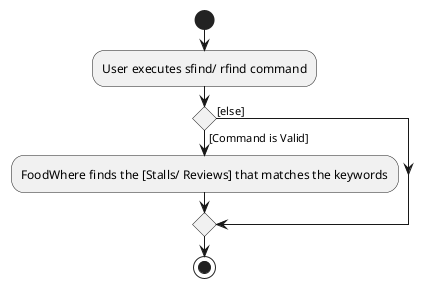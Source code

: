 @startuml
start
:User executes sfind/ rfind command;

'Since the beta syntax does not support placing the condition outside the
'diamond we place it as the true branch instead.
if () then ([Command is Valid])
    :FoodWhere finds the [Stalls/ Reviews] that matches the keywords;
else ([else])
endif
stop
@enduml
